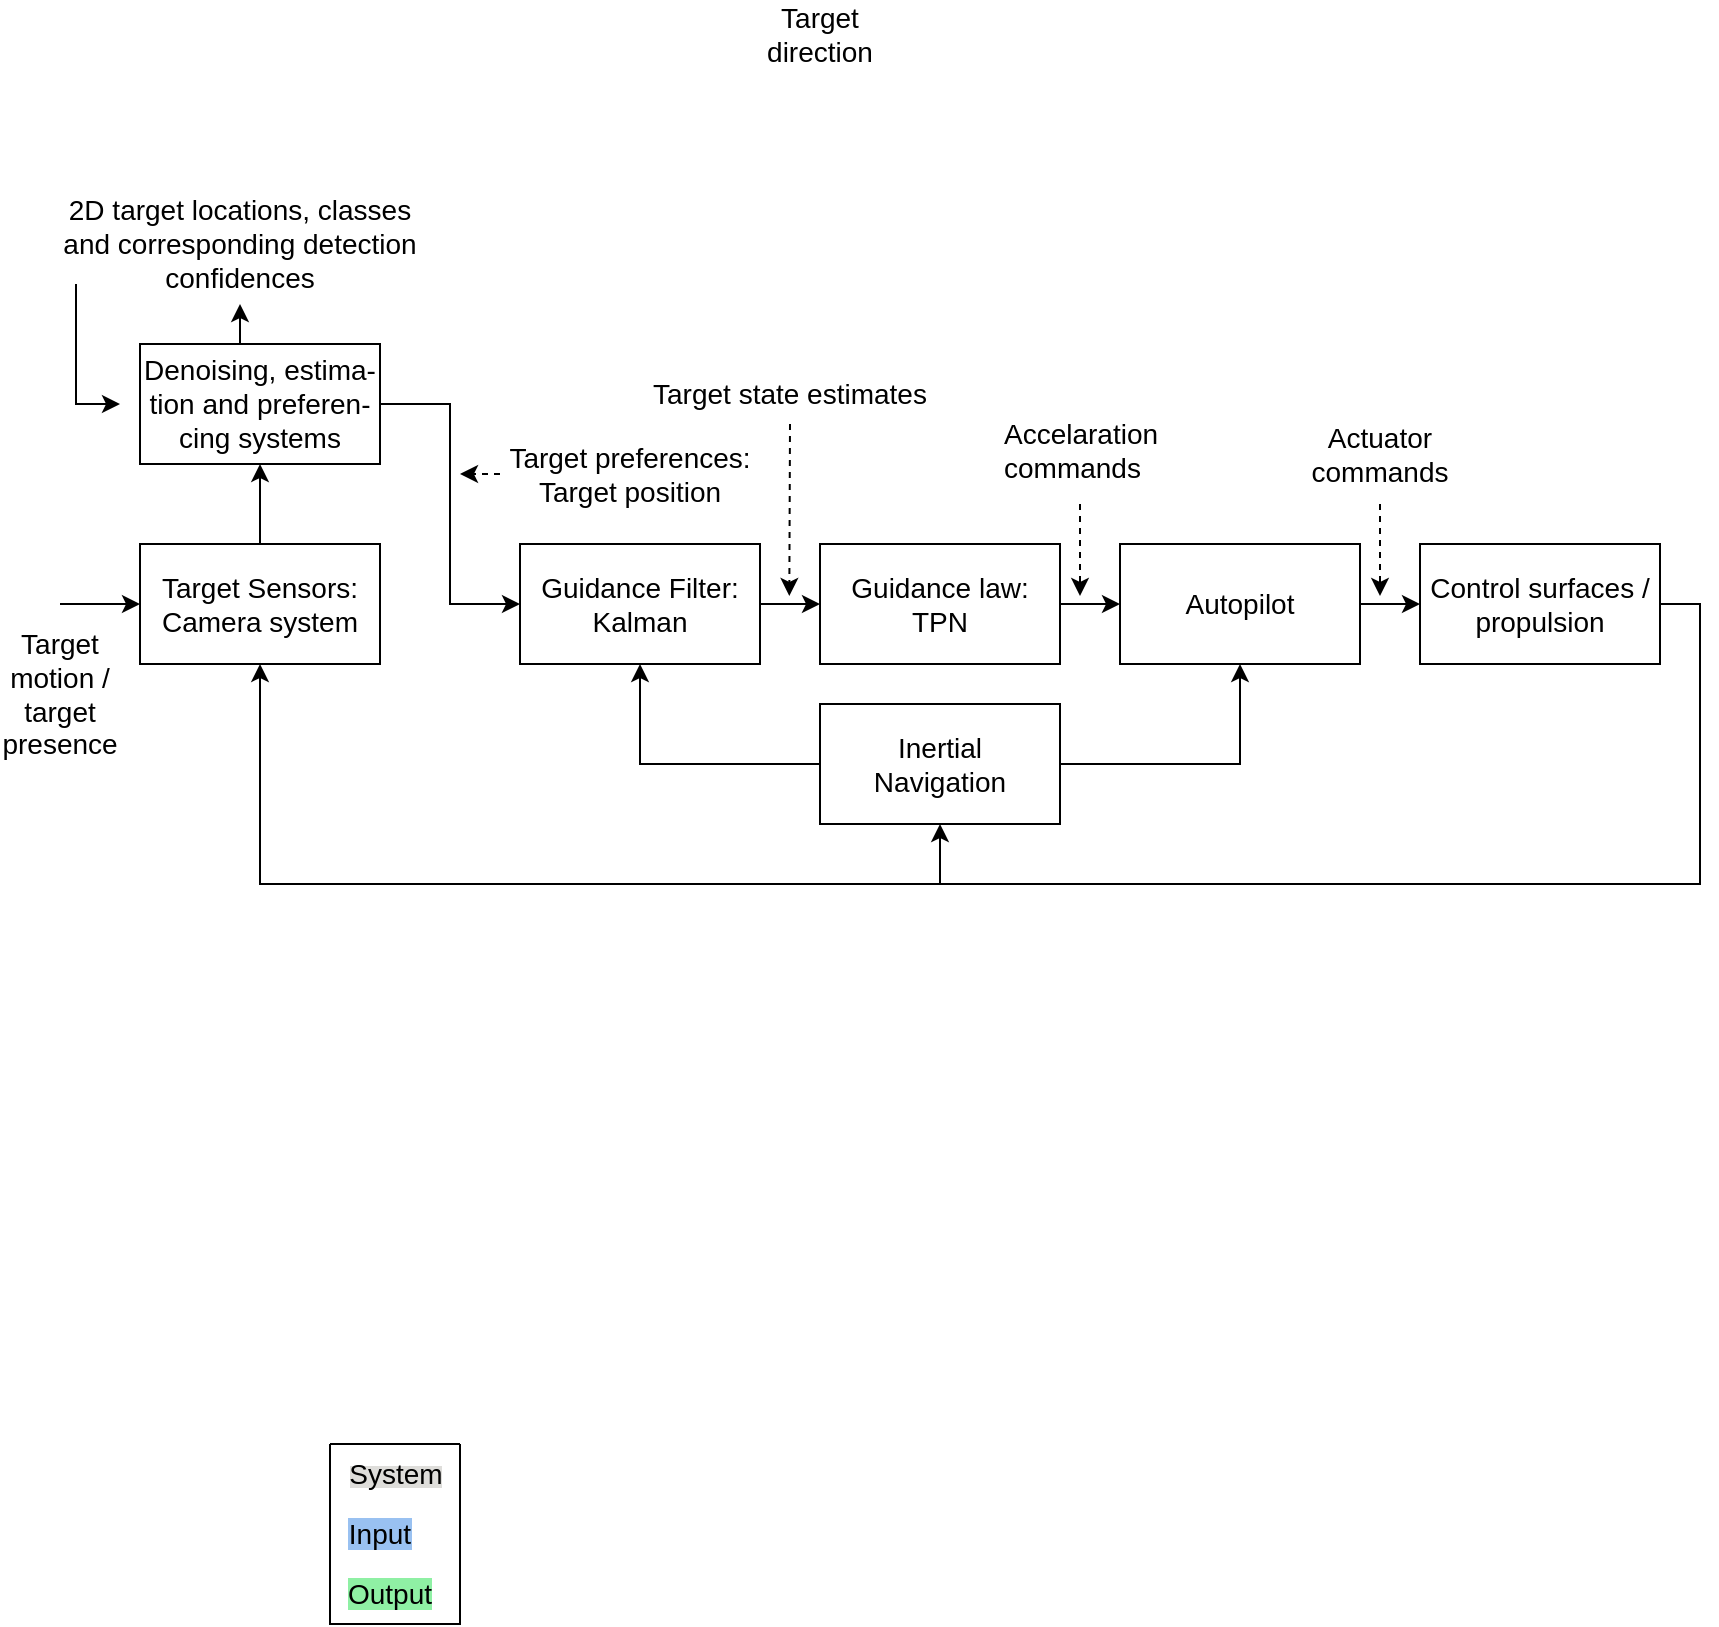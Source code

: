<mxfile version="24.7.8">
  <diagram name="Page-1" id="WpA0GOzad-FoQttKE3py">
    <mxGraphModel dx="1793" dy="1645" grid="1" gridSize="10" guides="1" tooltips="1" connect="1" arrows="1" fold="1" page="1" pageScale="1" pageWidth="850" pageHeight="1100" math="0" shadow="0">
      <root>
        <mxCell id="0" />
        <mxCell id="1" parent="0" />
        <mxCell id="54Sqg8tzMFon0Dzdc4sl-2" value="&lt;font style=&quot;font-size: 14px; background-color: rgb(153, 193, 241);&quot;&gt;Input&lt;/font&gt;" style="text;html=1;align=center;verticalAlign=middle;whiteSpace=wrap;rounded=0;" vertex="1" parent="1">
          <mxGeometry x="150" y="680" width="60" height="30" as="geometry" />
        </mxCell>
        <mxCell id="54Sqg8tzMFon0Dzdc4sl-3" value="&lt;font style=&quot;font-size: 14px; background-color: rgb(143, 240, 164);&quot;&gt;Output&lt;/font&gt;" style="text;html=1;align=center;verticalAlign=middle;whiteSpace=wrap;rounded=0;" vertex="1" parent="1">
          <mxGeometry x="155" y="710" width="60" height="30" as="geometry" />
        </mxCell>
        <mxCell id="54Sqg8tzMFon0Dzdc4sl-4" value="" style="swimlane;startSize=0;" vertex="1" parent="1">
          <mxGeometry x="155" y="650" width="65" height="90" as="geometry" />
        </mxCell>
        <mxCell id="54Sqg8tzMFon0Dzdc4sl-5" value="&lt;font style=&quot;background-color: rgb(222, 221, 218);&quot; size=&quot;1&quot;&gt;&lt;span style=&quot;font-size: 14px;&quot;&gt;System&lt;/span&gt;&lt;/font&gt;" style="text;html=1;align=center;verticalAlign=middle;whiteSpace=wrap;rounded=0;" vertex="1" parent="54Sqg8tzMFon0Dzdc4sl-4">
          <mxGeometry x="2.5" width="60" height="30" as="geometry" />
        </mxCell>
        <mxCell id="54Sqg8tzMFon0Dzdc4sl-9" value="&lt;div style=&quot;font-size: 13px;&quot;&gt;&lt;font style=&quot;font-size: 14px;&quot;&gt;Target preferences:&lt;/font&gt;&lt;/div&gt;&lt;div&gt;&lt;font style=&quot;font-size: 14px;&quot;&gt;Target position&lt;/font&gt;&lt;/div&gt;" style="text;html=1;align=center;verticalAlign=middle;whiteSpace=wrap;rounded=0;" vertex="1" parent="1">
          <mxGeometry x="240" y="150" width="130" height="30" as="geometry" />
        </mxCell>
        <mxCell id="54Sqg8tzMFon0Dzdc4sl-10" value="&lt;font style=&quot;font-size: 14px;&quot;&gt;Target state estimates&lt;br&gt;&lt;/font&gt;" style="text;html=1;align=center;verticalAlign=middle;whiteSpace=wrap;rounded=0;" vertex="1" parent="1">
          <mxGeometry x="310" y="110" width="150" height="30" as="geometry" />
        </mxCell>
        <mxCell id="54Sqg8tzMFon0Dzdc4sl-14" value="&lt;font style=&quot;font-size: 14px;&quot;&gt;Actuator commands&lt;br&gt;&lt;/font&gt;" style="text;html=1;align=center;verticalAlign=middle;whiteSpace=wrap;rounded=0;" vertex="1" parent="1">
          <mxGeometry x="650" y="140" width="60" height="30" as="geometry" />
        </mxCell>
        <mxCell id="54Sqg8tzMFon0Dzdc4sl-16" value="&lt;font style=&quot;font-size: 14px;&quot;&gt;Target motion / target presence&lt;br&gt;&lt;/font&gt;" style="text;html=1;align=center;verticalAlign=middle;whiteSpace=wrap;rounded=0;" vertex="1" parent="1">
          <mxGeometry x="-10" y="260" width="60" height="30" as="geometry" />
        </mxCell>
        <mxCell id="54Sqg8tzMFon0Dzdc4sl-47" value="" style="edgeStyle=orthogonalEdgeStyle;rounded=0;orthogonalLoop=1;jettySize=auto;html=1;" edge="1" parent="1" source="54Sqg8tzMFon0Dzdc4sl-21" target="54Sqg8tzMFon0Dzdc4sl-45">
          <mxGeometry relative="1" as="geometry" />
        </mxCell>
        <mxCell id="54Sqg8tzMFon0Dzdc4sl-21" value="&lt;div&gt;&lt;font style=&quot;font-size: 14px;&quot;&gt;Target Sensors:&lt;/font&gt;&lt;/div&gt;&lt;div&gt;&lt;font style=&quot;font-size: 14px;&quot;&gt;Camera system&lt;br&gt;&lt;/font&gt;&lt;/div&gt;" style="rounded=0;whiteSpace=wrap;html=1;" vertex="1" parent="1">
          <mxGeometry x="60" y="200" width="120" height="60" as="geometry" />
        </mxCell>
        <mxCell id="54Sqg8tzMFon0Dzdc4sl-29" value="" style="edgeStyle=orthogonalEdgeStyle;rounded=0;orthogonalLoop=1;jettySize=auto;html=1;" edge="1" parent="1" source="54Sqg8tzMFon0Dzdc4sl-22" target="54Sqg8tzMFon0Dzdc4sl-23">
          <mxGeometry relative="1" as="geometry" />
        </mxCell>
        <mxCell id="54Sqg8tzMFon0Dzdc4sl-22" value="&lt;div style=&quot;font-size: 14px;&quot;&gt;&lt;font style=&quot;font-size: 14px;&quot;&gt;Guidance Filter: &lt;font style=&quot;font-size: 14px;&quot;&gt;Kalman&lt;/font&gt;&lt;br&gt;&lt;/font&gt;&lt;/div&gt;" style="rounded=0;whiteSpace=wrap;html=1;" vertex="1" parent="1">
          <mxGeometry x="250" y="200" width="120" height="60" as="geometry" />
        </mxCell>
        <mxCell id="54Sqg8tzMFon0Dzdc4sl-30" value="" style="edgeStyle=orthogonalEdgeStyle;rounded=0;orthogonalLoop=1;jettySize=auto;html=1;" edge="1" parent="1" source="54Sqg8tzMFon0Dzdc4sl-23" target="54Sqg8tzMFon0Dzdc4sl-24">
          <mxGeometry relative="1" as="geometry" />
        </mxCell>
        <mxCell id="54Sqg8tzMFon0Dzdc4sl-23" value="&lt;div&gt;&lt;font style=&quot;font-size: 14px;&quot;&gt;Guidance law:&lt;/font&gt;&lt;/div&gt;&lt;div&gt;&lt;font style=&quot;font-size: 14px;&quot;&gt;TPN&lt;/font&gt;&lt;/div&gt;" style="rounded=0;whiteSpace=wrap;html=1;" vertex="1" parent="1">
          <mxGeometry x="400" y="200" width="120" height="60" as="geometry" />
        </mxCell>
        <mxCell id="54Sqg8tzMFon0Dzdc4sl-31" value="" style="edgeStyle=orthogonalEdgeStyle;rounded=0;orthogonalLoop=1;jettySize=auto;html=1;" edge="1" parent="1" source="54Sqg8tzMFon0Dzdc4sl-24" target="54Sqg8tzMFon0Dzdc4sl-27">
          <mxGeometry relative="1" as="geometry" />
        </mxCell>
        <mxCell id="54Sqg8tzMFon0Dzdc4sl-24" value="&lt;font style=&quot;font-size: 14px;&quot;&gt;Autopilot&lt;/font&gt;" style="rounded=0;whiteSpace=wrap;html=1;" vertex="1" parent="1">
          <mxGeometry x="550" y="200" width="120" height="60" as="geometry" />
        </mxCell>
        <mxCell id="54Sqg8tzMFon0Dzdc4sl-32" style="edgeStyle=orthogonalEdgeStyle;rounded=0;orthogonalLoop=1;jettySize=auto;html=1;entryX=0.5;entryY=1;entryDx=0;entryDy=0;" edge="1" parent="1" source="54Sqg8tzMFon0Dzdc4sl-26" target="54Sqg8tzMFon0Dzdc4sl-24">
          <mxGeometry relative="1" as="geometry" />
        </mxCell>
        <mxCell id="54Sqg8tzMFon0Dzdc4sl-33" style="edgeStyle=orthogonalEdgeStyle;rounded=0;orthogonalLoop=1;jettySize=auto;html=1;entryX=0.5;entryY=1;entryDx=0;entryDy=0;" edge="1" parent="1" source="54Sqg8tzMFon0Dzdc4sl-26" target="54Sqg8tzMFon0Dzdc4sl-22">
          <mxGeometry relative="1" as="geometry" />
        </mxCell>
        <mxCell id="54Sqg8tzMFon0Dzdc4sl-26" value="&lt;div&gt;&lt;font style=&quot;font-size: 14px;&quot;&gt;Inertial&lt;/font&gt;&lt;/div&gt;&lt;div&gt;&lt;font style=&quot;font-size: 14px;&quot;&gt;Navigation&lt;/font&gt;&lt;/div&gt;" style="rounded=0;whiteSpace=wrap;html=1;" vertex="1" parent="1">
          <mxGeometry x="400" y="280" width="120" height="60" as="geometry" />
        </mxCell>
        <mxCell id="54Sqg8tzMFon0Dzdc4sl-34" style="edgeStyle=orthogonalEdgeStyle;rounded=0;orthogonalLoop=1;jettySize=auto;html=1;entryX=0.5;entryY=1;entryDx=0;entryDy=0;" edge="1" parent="1" source="54Sqg8tzMFon0Dzdc4sl-27" target="54Sqg8tzMFon0Dzdc4sl-21">
          <mxGeometry relative="1" as="geometry">
            <mxPoint x="840" y="380" as="targetPoint" />
            <Array as="points">
              <mxPoint x="840" y="230" />
              <mxPoint x="840" y="370" />
              <mxPoint x="120" y="370" />
              <mxPoint x="120" y="260" />
            </Array>
          </mxGeometry>
        </mxCell>
        <mxCell id="54Sqg8tzMFon0Dzdc4sl-27" value="&lt;font style=&quot;font-size: 14px;&quot;&gt;Control surfaces / propulsion&lt;br&gt;&lt;/font&gt;" style="rounded=0;whiteSpace=wrap;html=1;" vertex="1" parent="1">
          <mxGeometry x="700" y="200" width="120" height="60" as="geometry" />
        </mxCell>
        <mxCell id="54Sqg8tzMFon0Dzdc4sl-35" value="" style="endArrow=classic;html=1;rounded=0;entryX=0.5;entryY=1;entryDx=0;entryDy=0;" edge="1" parent="1" target="54Sqg8tzMFon0Dzdc4sl-26">
          <mxGeometry width="50" height="50" relative="1" as="geometry">
            <mxPoint x="460" y="370" as="sourcePoint" />
            <mxPoint x="530" y="440" as="targetPoint" />
          </mxGeometry>
        </mxCell>
        <mxCell id="54Sqg8tzMFon0Dzdc4sl-37" value="" style="endArrow=classic;html=1;rounded=0;entryX=0;entryY=0.5;entryDx=0;entryDy=0;" edge="1" parent="1" target="54Sqg8tzMFon0Dzdc4sl-21">
          <mxGeometry width="50" height="50" relative="1" as="geometry">
            <mxPoint x="20" y="230" as="sourcePoint" />
            <mxPoint x="90" y="310" as="targetPoint" />
          </mxGeometry>
        </mxCell>
        <mxCell id="54Sqg8tzMFon0Dzdc4sl-39" value="" style="html=1;labelBackgroundColor=#ffffff;startArrow=none;startFill=0;startSize=6;endArrow=classic;endFill=1;endSize=6;jettySize=auto;orthogonalLoop=1;strokeWidth=1;dashed=1;fontSize=14;rounded=0;exitX=0;exitY=0.5;exitDx=0;exitDy=0;" edge="1" parent="1" source="54Sqg8tzMFon0Dzdc4sl-9">
          <mxGeometry width="60" height="60" relative="1" as="geometry">
            <mxPoint x="215" y="127" as="sourcePoint" />
            <mxPoint x="220" y="165" as="targetPoint" />
          </mxGeometry>
        </mxCell>
        <mxCell id="54Sqg8tzMFon0Dzdc4sl-40" value="" style="html=1;labelBackgroundColor=#ffffff;startArrow=none;startFill=0;startSize=6;endArrow=classic;endFill=1;endSize=6;jettySize=auto;orthogonalLoop=1;strokeWidth=1;dashed=1;fontSize=14;rounded=0;" edge="1" parent="1">
          <mxGeometry width="60" height="60" relative="1" as="geometry">
            <mxPoint x="385" y="140" as="sourcePoint" />
            <mxPoint x="384.66" y="226" as="targetPoint" />
          </mxGeometry>
        </mxCell>
        <mxCell id="54Sqg8tzMFon0Dzdc4sl-41" value="" style="html=1;labelBackgroundColor=#ffffff;startArrow=none;startFill=0;startSize=6;endArrow=classic;endFill=1;endSize=6;jettySize=auto;orthogonalLoop=1;strokeWidth=1;dashed=1;fontSize=14;rounded=0;" edge="1" parent="1">
          <mxGeometry width="60" height="60" relative="1" as="geometry">
            <mxPoint x="530" y="180" as="sourcePoint" />
            <mxPoint x="530" y="226" as="targetPoint" />
          </mxGeometry>
        </mxCell>
        <mxCell id="54Sqg8tzMFon0Dzdc4sl-43" value="" style="html=1;labelBackgroundColor=#ffffff;startArrow=none;startFill=0;startSize=6;endArrow=classic;endFill=1;endSize=6;jettySize=auto;orthogonalLoop=1;strokeWidth=1;dashed=1;fontSize=14;rounded=0;" edge="1" parent="1">
          <mxGeometry width="60" height="60" relative="1" as="geometry">
            <mxPoint x="680" y="180" as="sourcePoint" />
            <mxPoint x="680" y="226" as="targetPoint" />
          </mxGeometry>
        </mxCell>
        <mxCell id="54Sqg8tzMFon0Dzdc4sl-44" value="&lt;div&gt;&lt;font style=&quot;font-size: 14px;&quot;&gt;Accelaration&lt;/font&gt;&lt;/div&gt;&lt;div&gt;&lt;font style=&quot;font-size: 14px;&quot;&gt;commands&lt;/font&gt;&lt;/div&gt;" style="text;whiteSpace=wrap;html=1;" vertex="1" parent="1">
          <mxGeometry x="490" y="130" width="160" height="40" as="geometry" />
        </mxCell>
        <mxCell id="54Sqg8tzMFon0Dzdc4sl-50" value="" style="edgeStyle=orthogonalEdgeStyle;rounded=0;orthogonalLoop=1;jettySize=auto;html=1;" edge="1" parent="1" source="54Sqg8tzMFon0Dzdc4sl-45" target="54Sqg8tzMFon0Dzdc4sl-46">
          <mxGeometry relative="1" as="geometry">
            <Array as="points">
              <mxPoint x="110" y="90" />
              <mxPoint x="110" y="90" />
            </Array>
          </mxGeometry>
        </mxCell>
        <mxCell id="54Sqg8tzMFon0Dzdc4sl-54" style="edgeStyle=orthogonalEdgeStyle;rounded=0;orthogonalLoop=1;jettySize=auto;html=1;entryX=0;entryY=0.5;entryDx=0;entryDy=0;" edge="1" parent="1" source="54Sqg8tzMFon0Dzdc4sl-45" target="54Sqg8tzMFon0Dzdc4sl-22">
          <mxGeometry relative="1" as="geometry" />
        </mxCell>
        <mxCell id="54Sqg8tzMFon0Dzdc4sl-45" value="&lt;font style=&quot;font-size: 14px;&quot;&gt;Denoising, estima-tion and preferen-cing systems&lt;/font&gt;" style="rounded=0;whiteSpace=wrap;html=1;" vertex="1" parent="1">
          <mxGeometry x="60" y="100" width="120" height="60" as="geometry" />
        </mxCell>
        <mxCell id="54Sqg8tzMFon0Dzdc4sl-46" value="&lt;font style=&quot;font-size: 14px;&quot;&gt;2D target locations, classes and corresponding detection confidences&lt;br&gt;&lt;/font&gt;" style="text;html=1;align=center;verticalAlign=middle;whiteSpace=wrap;rounded=0;" vertex="1" parent="1">
          <mxGeometry x="20" y="20" width="180" height="60" as="geometry" />
        </mxCell>
        <mxCell id="54Sqg8tzMFon0Dzdc4sl-48" value="&lt;font style=&quot;font-size: 14px;&quot;&gt;Target direction&lt;br&gt;&lt;/font&gt;" style="text;html=1;align=center;verticalAlign=middle;whiteSpace=wrap;rounded=0;" vertex="1" parent="1">
          <mxGeometry x="370" y="-70" width="60" height="30" as="geometry" />
        </mxCell>
        <mxCell id="54Sqg8tzMFon0Dzdc4sl-51" value="" style="endArrow=classic;html=1;rounded=0;" edge="1" parent="1">
          <mxGeometry width="50" height="50" relative="1" as="geometry">
            <mxPoint x="28" y="70" as="sourcePoint" />
            <mxPoint x="50" y="130" as="targetPoint" />
            <Array as="points">
              <mxPoint x="28" y="130" />
            </Array>
          </mxGeometry>
        </mxCell>
      </root>
    </mxGraphModel>
  </diagram>
</mxfile>
